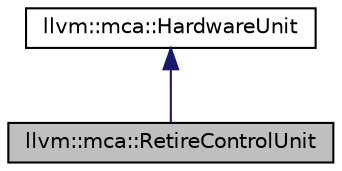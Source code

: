 digraph "llvm::mca::RetireControlUnit"
{
 // LATEX_PDF_SIZE
  bgcolor="transparent";
  edge [fontname="Helvetica",fontsize="10",labelfontname="Helvetica",labelfontsize="10"];
  node [fontname="Helvetica",fontsize="10",shape="box"];
  Node1 [label="llvm::mca::RetireControlUnit",height=0.2,width=0.4,color="black", fillcolor="grey75", style="filled", fontcolor="black",tooltip="This class tracks which instructions are in-flight (i.e., dispatched but not retired) in the OoO back..."];
  Node2 -> Node1 [dir="back",color="midnightblue",fontsize="10",style="solid",fontname="Helvetica"];
  Node2 [label="llvm::mca::HardwareUnit",height=0.2,width=0.4,color="black",URL="$classllvm_1_1mca_1_1HardwareUnit.html",tooltip=" "];
}
